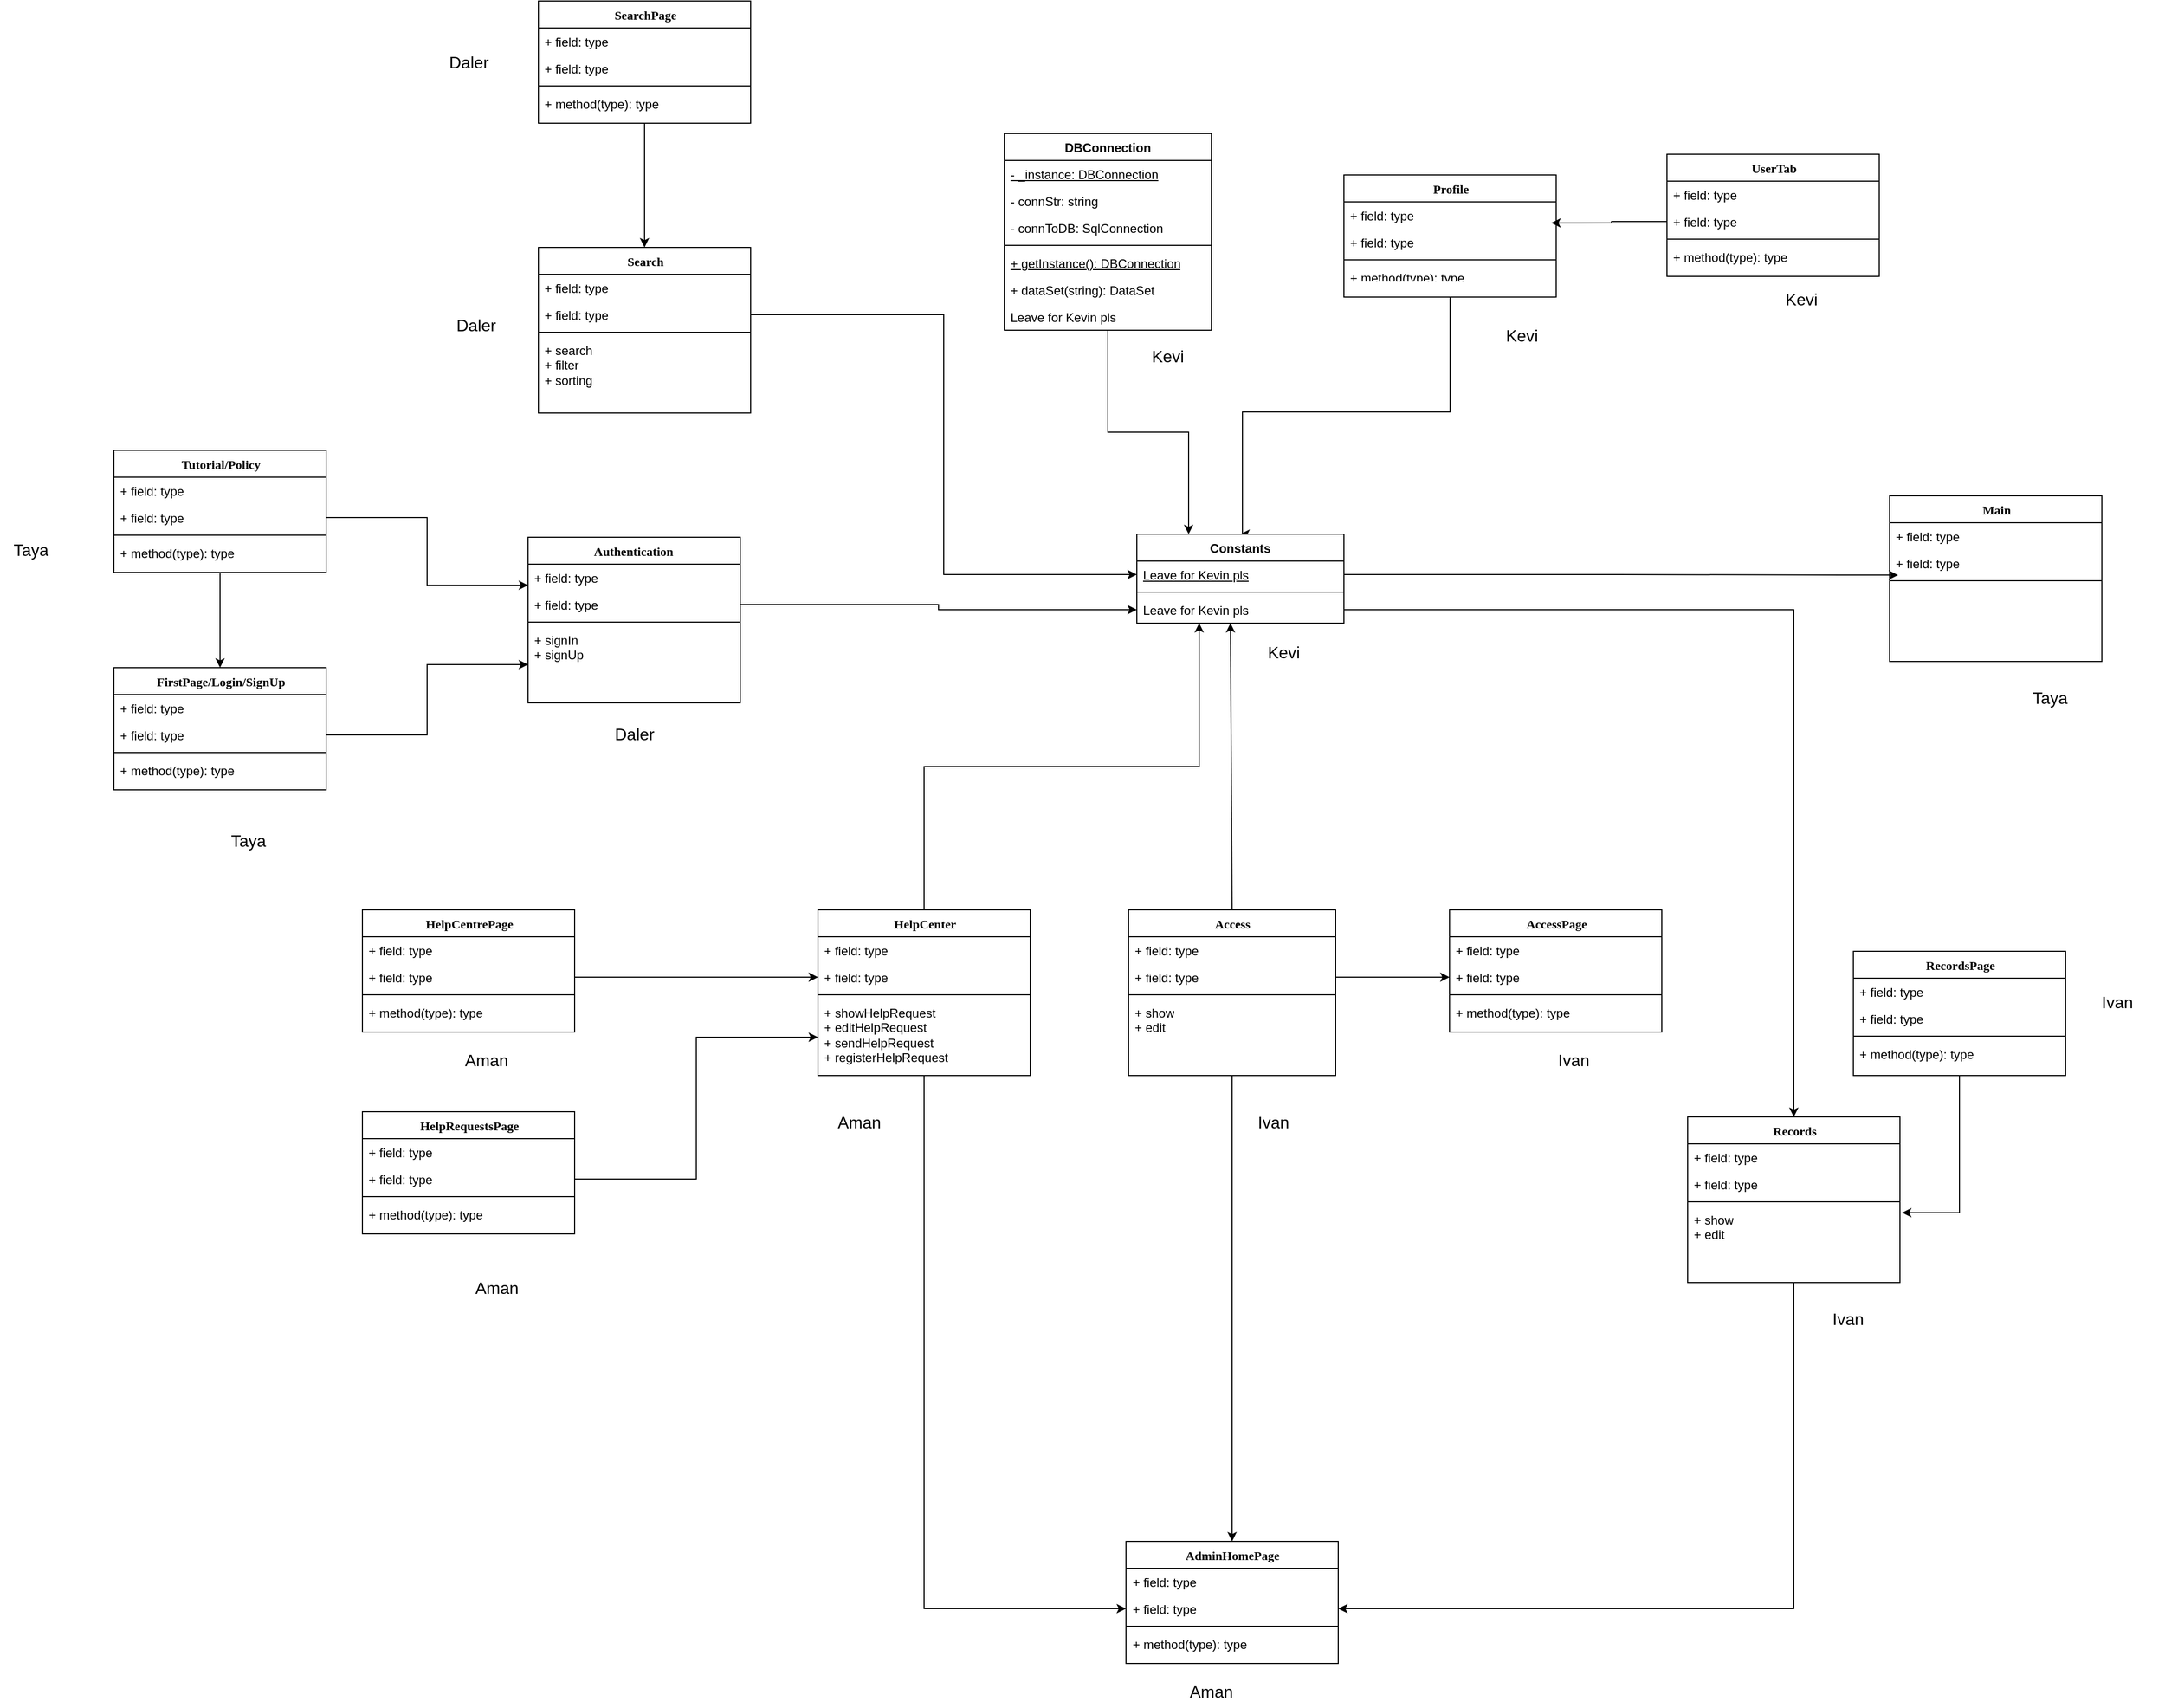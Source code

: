 <mxfile version="22.1.0" type="github">
  <diagram name="Page-1" id="6133507b-19e7-1e82-6fc7-422aa6c4b21f">
    <mxGraphModel dx="2514" dy="2269" grid="1" gridSize="10" guides="1" tooltips="1" connect="1" arrows="1" fold="1" page="1" pageScale="1" pageWidth="1100" pageHeight="850" background="none" math="0" shadow="0">
      <root>
        <mxCell id="0" />
        <mxCell id="1" parent="0" />
        <mxCell id="78961159f06e98e8-17" value="FirstPage/Login/SignUp" style="swimlane;html=1;fontStyle=1;align=center;verticalAlign=top;childLayout=stackLayout;horizontal=1;startSize=26;horizontalStack=0;resizeParent=1;resizeLast=0;collapsible=1;marginBottom=0;swimlaneFillColor=#ffffff;rounded=0;shadow=0;comic=0;labelBackgroundColor=none;strokeWidth=1;fillColor=none;fontFamily=Verdana;fontSize=12" parent="1" vertex="1">
          <mxGeometry x="360" y="806" width="205" height="118" as="geometry" />
        </mxCell>
        <mxCell id="78961159f06e98e8-24" value="+ field: type" style="text;html=1;strokeColor=none;fillColor=none;align=left;verticalAlign=top;spacingLeft=4;spacingRight=4;whiteSpace=wrap;overflow=hidden;rotatable=0;points=[[0,0.5],[1,0.5]];portConstraint=eastwest;" parent="78961159f06e98e8-17" vertex="1">
          <mxGeometry y="26" width="205" height="26" as="geometry" />
        </mxCell>
        <mxCell id="78961159f06e98e8-23" value="+ field: type" style="text;html=1;strokeColor=none;fillColor=none;align=left;verticalAlign=top;spacingLeft=4;spacingRight=4;whiteSpace=wrap;overflow=hidden;rotatable=0;points=[[0,0.5],[1,0.5]];portConstraint=eastwest;" parent="78961159f06e98e8-17" vertex="1">
          <mxGeometry y="52" width="205" height="26" as="geometry" />
        </mxCell>
        <mxCell id="78961159f06e98e8-19" value="" style="line;html=1;strokeWidth=1;fillColor=none;align=left;verticalAlign=middle;spacingTop=-1;spacingLeft=3;spacingRight=3;rotatable=0;labelPosition=right;points=[];portConstraint=eastwest;" parent="78961159f06e98e8-17" vertex="1">
          <mxGeometry y="78" width="205" height="8" as="geometry" />
        </mxCell>
        <mxCell id="78961159f06e98e8-27" value="+ method(type): type" style="text;html=1;strokeColor=none;fillColor=none;align=left;verticalAlign=top;spacingLeft=4;spacingRight=4;whiteSpace=wrap;overflow=hidden;rotatable=0;points=[[0,0.5],[1,0.5]];portConstraint=eastwest;" parent="78961159f06e98e8-17" vertex="1">
          <mxGeometry y="86" width="205" height="26" as="geometry" />
        </mxCell>
        <mxCell id="pnukLJk3OFX-RKmXMVqX-45" style="edgeStyle=orthogonalEdgeStyle;rounded=0;orthogonalLoop=1;jettySize=auto;html=1;entryX=0.5;entryY=0;entryDx=0;entryDy=0;" parent="1" source="DFob9TXeE5gzYABuTcAM-11" target="78961159f06e98e8-17" edge="1">
          <mxGeometry relative="1" as="geometry" />
        </mxCell>
        <mxCell id="DFob9TXeE5gzYABuTcAM-11" value="Tutorial/Policy" style="swimlane;html=1;fontStyle=1;align=center;verticalAlign=top;childLayout=stackLayout;horizontal=1;startSize=26;horizontalStack=0;resizeParent=1;resizeLast=0;collapsible=1;marginBottom=0;swimlaneFillColor=#ffffff;rounded=0;shadow=0;comic=0;labelBackgroundColor=none;strokeWidth=1;fillColor=none;fontFamily=Verdana;fontSize=12" parent="1" vertex="1">
          <mxGeometry x="360" y="596" width="205" height="118" as="geometry" />
        </mxCell>
        <mxCell id="DFob9TXeE5gzYABuTcAM-12" value="+ field: type" style="text;html=1;strokeColor=none;fillColor=none;align=left;verticalAlign=top;spacingLeft=4;spacingRight=4;whiteSpace=wrap;overflow=hidden;rotatable=0;points=[[0,0.5],[1,0.5]];portConstraint=eastwest;" parent="DFob9TXeE5gzYABuTcAM-11" vertex="1">
          <mxGeometry y="26" width="205" height="26" as="geometry" />
        </mxCell>
        <mxCell id="DFob9TXeE5gzYABuTcAM-13" value="+ field: type" style="text;html=1;strokeColor=none;fillColor=none;align=left;verticalAlign=top;spacingLeft=4;spacingRight=4;whiteSpace=wrap;overflow=hidden;rotatable=0;points=[[0,0.5],[1,0.5]];portConstraint=eastwest;" parent="DFob9TXeE5gzYABuTcAM-11" vertex="1">
          <mxGeometry y="52" width="205" height="26" as="geometry" />
        </mxCell>
        <mxCell id="DFob9TXeE5gzYABuTcAM-14" value="" style="line;html=1;strokeWidth=1;fillColor=none;align=left;verticalAlign=middle;spacingTop=-1;spacingLeft=3;spacingRight=3;rotatable=0;labelPosition=right;points=[];portConstraint=eastwest;" parent="DFob9TXeE5gzYABuTcAM-11" vertex="1">
          <mxGeometry y="78" width="205" height="8" as="geometry" />
        </mxCell>
        <mxCell id="DFob9TXeE5gzYABuTcAM-15" value="+ method(type): type" style="text;html=1;strokeColor=none;fillColor=none;align=left;verticalAlign=top;spacingLeft=4;spacingRight=4;whiteSpace=wrap;overflow=hidden;rotatable=0;points=[[0,0.5],[1,0.5]];portConstraint=eastwest;" parent="DFob9TXeE5gzYABuTcAM-11" vertex="1">
          <mxGeometry y="86" width="205" height="24" as="geometry" />
        </mxCell>
        <mxCell id="DFob9TXeE5gzYABuTcAM-16" value="HelpCentrePage" style="swimlane;html=1;fontStyle=1;align=center;verticalAlign=top;childLayout=stackLayout;horizontal=1;startSize=26;horizontalStack=0;resizeParent=1;resizeLast=0;collapsible=1;marginBottom=0;swimlaneFillColor=#ffffff;rounded=0;shadow=0;comic=0;labelBackgroundColor=none;strokeWidth=1;fillColor=none;fontFamily=Verdana;fontSize=12" parent="1" vertex="1">
          <mxGeometry x="600" y="1040" width="205" height="118" as="geometry" />
        </mxCell>
        <mxCell id="DFob9TXeE5gzYABuTcAM-17" value="+ field: type" style="text;html=1;strokeColor=none;fillColor=none;align=left;verticalAlign=top;spacingLeft=4;spacingRight=4;whiteSpace=wrap;overflow=hidden;rotatable=0;points=[[0,0.5],[1,0.5]];portConstraint=eastwest;" parent="DFob9TXeE5gzYABuTcAM-16" vertex="1">
          <mxGeometry y="26" width="205" height="26" as="geometry" />
        </mxCell>
        <mxCell id="DFob9TXeE5gzYABuTcAM-18" value="+ field: type" style="text;html=1;strokeColor=none;fillColor=none;align=left;verticalAlign=top;spacingLeft=4;spacingRight=4;whiteSpace=wrap;overflow=hidden;rotatable=0;points=[[0,0.5],[1,0.5]];portConstraint=eastwest;" parent="DFob9TXeE5gzYABuTcAM-16" vertex="1">
          <mxGeometry y="52" width="205" height="26" as="geometry" />
        </mxCell>
        <mxCell id="DFob9TXeE5gzYABuTcAM-19" value="" style="line;html=1;strokeWidth=1;fillColor=none;align=left;verticalAlign=middle;spacingTop=-1;spacingLeft=3;spacingRight=3;rotatable=0;labelPosition=right;points=[];portConstraint=eastwest;" parent="DFob9TXeE5gzYABuTcAM-16" vertex="1">
          <mxGeometry y="78" width="205" height="8" as="geometry" />
        </mxCell>
        <mxCell id="DFob9TXeE5gzYABuTcAM-20" value="+ method(type): type" style="text;html=1;strokeColor=none;fillColor=none;align=left;verticalAlign=top;spacingLeft=4;spacingRight=4;whiteSpace=wrap;overflow=hidden;rotatable=0;points=[[0,0.5],[1,0.5]];portConstraint=eastwest;" parent="DFob9TXeE5gzYABuTcAM-16" vertex="1">
          <mxGeometry y="86" width="205" height="26" as="geometry" />
        </mxCell>
        <mxCell id="DFob9TXeE5gzYABuTcAM-26" value="UserTab" style="swimlane;html=1;fontStyle=1;align=center;verticalAlign=top;childLayout=stackLayout;horizontal=1;startSize=26;horizontalStack=0;resizeParent=1;resizeLast=0;collapsible=1;marginBottom=0;swimlaneFillColor=#ffffff;rounded=0;shadow=0;comic=0;labelBackgroundColor=none;strokeWidth=1;fillColor=none;fontFamily=Verdana;fontSize=12" parent="1" vertex="1">
          <mxGeometry x="1860" y="310" width="205" height="118" as="geometry" />
        </mxCell>
        <mxCell id="DFob9TXeE5gzYABuTcAM-27" value="+ field: type" style="text;html=1;strokeColor=none;fillColor=none;align=left;verticalAlign=top;spacingLeft=4;spacingRight=4;whiteSpace=wrap;overflow=hidden;rotatable=0;points=[[0,0.5],[1,0.5]];portConstraint=eastwest;" parent="DFob9TXeE5gzYABuTcAM-26" vertex="1">
          <mxGeometry y="26" width="205" height="26" as="geometry" />
        </mxCell>
        <mxCell id="DFob9TXeE5gzYABuTcAM-28" value="+ field: type" style="text;html=1;strokeColor=none;fillColor=none;align=left;verticalAlign=top;spacingLeft=4;spacingRight=4;whiteSpace=wrap;overflow=hidden;rotatable=0;points=[[0,0.5],[1,0.5]];portConstraint=eastwest;" parent="DFob9TXeE5gzYABuTcAM-26" vertex="1">
          <mxGeometry y="52" width="205" height="26" as="geometry" />
        </mxCell>
        <mxCell id="DFob9TXeE5gzYABuTcAM-29" value="" style="line;html=1;strokeWidth=1;fillColor=none;align=left;verticalAlign=middle;spacingTop=-1;spacingLeft=3;spacingRight=3;rotatable=0;labelPosition=right;points=[];portConstraint=eastwest;" parent="DFob9TXeE5gzYABuTcAM-26" vertex="1">
          <mxGeometry y="78" width="205" height="8" as="geometry" />
        </mxCell>
        <mxCell id="DFob9TXeE5gzYABuTcAM-30" value="+ method(type): type" style="text;html=1;strokeColor=none;fillColor=none;align=left;verticalAlign=top;spacingLeft=4;spacingRight=4;whiteSpace=wrap;overflow=hidden;rotatable=0;points=[[0,0.5],[1,0.5]];portConstraint=eastwest;" parent="DFob9TXeE5gzYABuTcAM-26" vertex="1">
          <mxGeometry y="86" width="205" height="26" as="geometry" />
        </mxCell>
        <mxCell id="pnukLJk3OFX-RKmXMVqX-36" style="edgeStyle=orthogonalEdgeStyle;rounded=0;orthogonalLoop=1;jettySize=auto;html=1;entryX=0.5;entryY=0;entryDx=0;entryDy=0;" parent="1" source="DFob9TXeE5gzYABuTcAM-31" target="DFob9TXeE5gzYABuTcAM-98" edge="1">
          <mxGeometry relative="1" as="geometry" />
        </mxCell>
        <mxCell id="DFob9TXeE5gzYABuTcAM-31" value="SearchPage" style="swimlane;html=1;fontStyle=1;align=center;verticalAlign=top;childLayout=stackLayout;horizontal=1;startSize=26;horizontalStack=0;resizeParent=1;resizeLast=0;collapsible=1;marginBottom=0;swimlaneFillColor=#ffffff;rounded=0;shadow=0;comic=0;labelBackgroundColor=none;strokeWidth=1;fillColor=none;fontFamily=Verdana;fontSize=12" parent="1" vertex="1">
          <mxGeometry x="770" y="162" width="205" height="118" as="geometry" />
        </mxCell>
        <mxCell id="DFob9TXeE5gzYABuTcAM-32" value="+ field: type" style="text;html=1;strokeColor=none;fillColor=none;align=left;verticalAlign=top;spacingLeft=4;spacingRight=4;whiteSpace=wrap;overflow=hidden;rotatable=0;points=[[0,0.5],[1,0.5]];portConstraint=eastwest;" parent="DFob9TXeE5gzYABuTcAM-31" vertex="1">
          <mxGeometry y="26" width="205" height="26" as="geometry" />
        </mxCell>
        <mxCell id="DFob9TXeE5gzYABuTcAM-33" value="+ field: type" style="text;html=1;strokeColor=none;fillColor=none;align=left;verticalAlign=top;spacingLeft=4;spacingRight=4;whiteSpace=wrap;overflow=hidden;rotatable=0;points=[[0,0.5],[1,0.5]];portConstraint=eastwest;" parent="DFob9TXeE5gzYABuTcAM-31" vertex="1">
          <mxGeometry y="52" width="205" height="26" as="geometry" />
        </mxCell>
        <mxCell id="DFob9TXeE5gzYABuTcAM-34" value="" style="line;html=1;strokeWidth=1;fillColor=none;align=left;verticalAlign=middle;spacingTop=-1;spacingLeft=3;spacingRight=3;rotatable=0;labelPosition=right;points=[];portConstraint=eastwest;" parent="DFob9TXeE5gzYABuTcAM-31" vertex="1">
          <mxGeometry y="78" width="205" height="8" as="geometry" />
        </mxCell>
        <mxCell id="DFob9TXeE5gzYABuTcAM-35" value="+ method(type): type" style="text;html=1;strokeColor=none;fillColor=none;align=left;verticalAlign=top;spacingLeft=4;spacingRight=4;whiteSpace=wrap;overflow=hidden;rotatable=0;points=[[0,0.5],[1,0.5]];portConstraint=eastwest;" parent="DFob9TXeE5gzYABuTcAM-31" vertex="1">
          <mxGeometry y="86" width="205" height="26" as="geometry" />
        </mxCell>
        <mxCell id="DFob9TXeE5gzYABuTcAM-36" value="AdminHomePage" style="swimlane;html=1;fontStyle=1;align=center;verticalAlign=top;childLayout=stackLayout;horizontal=1;startSize=26;horizontalStack=0;resizeParent=1;resizeLast=0;collapsible=1;marginBottom=0;swimlaneFillColor=#ffffff;rounded=0;shadow=0;comic=0;labelBackgroundColor=none;strokeWidth=1;fillColor=none;fontFamily=Verdana;fontSize=12" parent="1" vertex="1">
          <mxGeometry x="1337.5" y="1650" width="205" height="118" as="geometry" />
        </mxCell>
        <mxCell id="DFob9TXeE5gzYABuTcAM-37" value="+ field: type" style="text;html=1;strokeColor=none;fillColor=none;align=left;verticalAlign=top;spacingLeft=4;spacingRight=4;whiteSpace=wrap;overflow=hidden;rotatable=0;points=[[0,0.5],[1,0.5]];portConstraint=eastwest;" parent="DFob9TXeE5gzYABuTcAM-36" vertex="1">
          <mxGeometry y="26" width="205" height="26" as="geometry" />
        </mxCell>
        <mxCell id="DFob9TXeE5gzYABuTcAM-38" value="+ field: type" style="text;html=1;strokeColor=none;fillColor=none;align=left;verticalAlign=top;spacingLeft=4;spacingRight=4;whiteSpace=wrap;overflow=hidden;rotatable=0;points=[[0,0.5],[1,0.5]];portConstraint=eastwest;" parent="DFob9TXeE5gzYABuTcAM-36" vertex="1">
          <mxGeometry y="52" width="205" height="26" as="geometry" />
        </mxCell>
        <mxCell id="DFob9TXeE5gzYABuTcAM-39" value="" style="line;html=1;strokeWidth=1;fillColor=none;align=left;verticalAlign=middle;spacingTop=-1;spacingLeft=3;spacingRight=3;rotatable=0;labelPosition=right;points=[];portConstraint=eastwest;" parent="DFob9TXeE5gzYABuTcAM-36" vertex="1">
          <mxGeometry y="78" width="205" height="8" as="geometry" />
        </mxCell>
        <mxCell id="DFob9TXeE5gzYABuTcAM-40" value="+ method(type): type" style="text;html=1;strokeColor=none;fillColor=none;align=left;verticalAlign=top;spacingLeft=4;spacingRight=4;whiteSpace=wrap;overflow=hidden;rotatable=0;points=[[0,0.5],[1,0.5]];portConstraint=eastwest;" parent="DFob9TXeE5gzYABuTcAM-36" vertex="1">
          <mxGeometry y="86" width="205" height="26" as="geometry" />
        </mxCell>
        <mxCell id="DFob9TXeE5gzYABuTcAM-41" value="AccessPage" style="swimlane;html=1;fontStyle=1;align=center;verticalAlign=top;childLayout=stackLayout;horizontal=1;startSize=26;horizontalStack=0;resizeParent=1;resizeLast=0;collapsible=1;marginBottom=0;swimlaneFillColor=#ffffff;rounded=0;shadow=0;comic=0;labelBackgroundColor=none;strokeWidth=1;fillColor=none;fontFamily=Verdana;fontSize=12" parent="1" vertex="1">
          <mxGeometry x="1650" y="1040" width="205" height="118" as="geometry" />
        </mxCell>
        <mxCell id="DFob9TXeE5gzYABuTcAM-42" value="+ field: type" style="text;html=1;strokeColor=none;fillColor=none;align=left;verticalAlign=top;spacingLeft=4;spacingRight=4;whiteSpace=wrap;overflow=hidden;rotatable=0;points=[[0,0.5],[1,0.5]];portConstraint=eastwest;" parent="DFob9TXeE5gzYABuTcAM-41" vertex="1">
          <mxGeometry y="26" width="205" height="26" as="geometry" />
        </mxCell>
        <mxCell id="DFob9TXeE5gzYABuTcAM-43" value="+ field: type" style="text;html=1;strokeColor=none;fillColor=none;align=left;verticalAlign=top;spacingLeft=4;spacingRight=4;whiteSpace=wrap;overflow=hidden;rotatable=0;points=[[0,0.5],[1,0.5]];portConstraint=eastwest;" parent="DFob9TXeE5gzYABuTcAM-41" vertex="1">
          <mxGeometry y="52" width="205" height="26" as="geometry" />
        </mxCell>
        <mxCell id="DFob9TXeE5gzYABuTcAM-44" value="" style="line;html=1;strokeWidth=1;fillColor=none;align=left;verticalAlign=middle;spacingTop=-1;spacingLeft=3;spacingRight=3;rotatable=0;labelPosition=right;points=[];portConstraint=eastwest;" parent="DFob9TXeE5gzYABuTcAM-41" vertex="1">
          <mxGeometry y="78" width="205" height="8" as="geometry" />
        </mxCell>
        <mxCell id="DFob9TXeE5gzYABuTcAM-45" value="+ method(type): type" style="text;html=1;strokeColor=none;fillColor=none;align=left;verticalAlign=top;spacingLeft=4;spacingRight=4;whiteSpace=wrap;overflow=hidden;rotatable=0;points=[[0,0.5],[1,0.5]];portConstraint=eastwest;" parent="DFob9TXeE5gzYABuTcAM-41" vertex="1">
          <mxGeometry y="86" width="205" height="26" as="geometry" />
        </mxCell>
        <mxCell id="DFob9TXeE5gzYABuTcAM-46" value="HelpRequestsPage" style="swimlane;html=1;fontStyle=1;align=center;verticalAlign=top;childLayout=stackLayout;horizontal=1;startSize=26;horizontalStack=0;resizeParent=1;resizeLast=0;collapsible=1;marginBottom=0;swimlaneFillColor=#ffffff;rounded=0;shadow=0;comic=0;labelBackgroundColor=none;strokeWidth=1;fillColor=none;fontFamily=Verdana;fontSize=12" parent="1" vertex="1">
          <mxGeometry x="600" y="1235" width="205" height="118" as="geometry" />
        </mxCell>
        <mxCell id="DFob9TXeE5gzYABuTcAM-47" value="+ field: type" style="text;html=1;strokeColor=none;fillColor=none;align=left;verticalAlign=top;spacingLeft=4;spacingRight=4;whiteSpace=wrap;overflow=hidden;rotatable=0;points=[[0,0.5],[1,0.5]];portConstraint=eastwest;" parent="DFob9TXeE5gzYABuTcAM-46" vertex="1">
          <mxGeometry y="26" width="205" height="26" as="geometry" />
        </mxCell>
        <mxCell id="DFob9TXeE5gzYABuTcAM-48" value="+ field: type" style="text;html=1;strokeColor=none;fillColor=none;align=left;verticalAlign=top;spacingLeft=4;spacingRight=4;whiteSpace=wrap;overflow=hidden;rotatable=0;points=[[0,0.5],[1,0.5]];portConstraint=eastwest;" parent="DFob9TXeE5gzYABuTcAM-46" vertex="1">
          <mxGeometry y="52" width="205" height="26" as="geometry" />
        </mxCell>
        <mxCell id="DFob9TXeE5gzYABuTcAM-49" value="" style="line;html=1;strokeWidth=1;fillColor=none;align=left;verticalAlign=middle;spacingTop=-1;spacingLeft=3;spacingRight=3;rotatable=0;labelPosition=right;points=[];portConstraint=eastwest;" parent="DFob9TXeE5gzYABuTcAM-46" vertex="1">
          <mxGeometry y="78" width="205" height="8" as="geometry" />
        </mxCell>
        <mxCell id="DFob9TXeE5gzYABuTcAM-50" value="+ method(type): type" style="text;html=1;strokeColor=none;fillColor=none;align=left;verticalAlign=top;spacingLeft=4;spacingRight=4;whiteSpace=wrap;overflow=hidden;rotatable=0;points=[[0,0.5],[1,0.5]];portConstraint=eastwest;" parent="DFob9TXeE5gzYABuTcAM-46" vertex="1">
          <mxGeometry y="86" width="205" height="26" as="geometry" />
        </mxCell>
        <mxCell id="DFob9TXeE5gzYABuTcAM-51" value="RecordsPage" style="swimlane;html=1;fontStyle=1;align=center;verticalAlign=top;childLayout=stackLayout;horizontal=1;startSize=26;horizontalStack=0;resizeParent=1;resizeLast=0;collapsible=1;marginBottom=0;swimlaneFillColor=#ffffff;rounded=0;shadow=0;comic=0;labelBackgroundColor=none;strokeWidth=1;fillColor=none;fontFamily=Verdana;fontSize=12" parent="1" vertex="1">
          <mxGeometry x="2040" y="1080" width="205" height="120" as="geometry" />
        </mxCell>
        <mxCell id="DFob9TXeE5gzYABuTcAM-52" value="+ field: type" style="text;html=1;strokeColor=none;fillColor=none;align=left;verticalAlign=top;spacingLeft=4;spacingRight=4;whiteSpace=wrap;overflow=hidden;rotatable=0;points=[[0,0.5],[1,0.5]];portConstraint=eastwest;" parent="DFob9TXeE5gzYABuTcAM-51" vertex="1">
          <mxGeometry y="26" width="205" height="26" as="geometry" />
        </mxCell>
        <mxCell id="DFob9TXeE5gzYABuTcAM-53" value="+ field: type" style="text;html=1;strokeColor=none;fillColor=none;align=left;verticalAlign=top;spacingLeft=4;spacingRight=4;whiteSpace=wrap;overflow=hidden;rotatable=0;points=[[0,0.5],[1,0.5]];portConstraint=eastwest;" parent="DFob9TXeE5gzYABuTcAM-51" vertex="1">
          <mxGeometry y="52" width="205" height="26" as="geometry" />
        </mxCell>
        <mxCell id="DFob9TXeE5gzYABuTcAM-54" value="" style="line;html=1;strokeWidth=1;fillColor=none;align=left;verticalAlign=middle;spacingTop=-1;spacingLeft=3;spacingRight=3;rotatable=0;labelPosition=right;points=[];portConstraint=eastwest;" parent="DFob9TXeE5gzYABuTcAM-51" vertex="1">
          <mxGeometry y="78" width="205" height="8" as="geometry" />
        </mxCell>
        <mxCell id="DFob9TXeE5gzYABuTcAM-55" value="+ method(type): type" style="text;html=1;strokeColor=none;fillColor=none;align=left;verticalAlign=top;spacingLeft=4;spacingRight=4;whiteSpace=wrap;overflow=hidden;rotatable=0;points=[[0,0.5],[1,0.5]];portConstraint=eastwest;" parent="DFob9TXeE5gzYABuTcAM-51" vertex="1">
          <mxGeometry y="86" width="205" height="34" as="geometry" />
        </mxCell>
        <mxCell id="DFob9TXeE5gzYABuTcAM-67" value="Authentication&amp;nbsp;" style="swimlane;html=1;fontStyle=1;align=center;verticalAlign=top;childLayout=stackLayout;horizontal=1;startSize=26;horizontalStack=0;resizeParent=1;resizeLast=0;collapsible=1;marginBottom=0;swimlaneFillColor=#ffffff;rounded=0;shadow=0;comic=0;labelBackgroundColor=none;strokeWidth=1;fillColor=none;fontFamily=Verdana;fontSize=12" parent="1" vertex="1">
          <mxGeometry x="760" y="680" width="205" height="160" as="geometry" />
        </mxCell>
        <mxCell id="DFob9TXeE5gzYABuTcAM-68" value="+ field: type" style="text;html=1;strokeColor=none;fillColor=none;align=left;verticalAlign=top;spacingLeft=4;spacingRight=4;whiteSpace=wrap;overflow=hidden;rotatable=0;points=[[0,0.5],[1,0.5]];portConstraint=eastwest;" parent="DFob9TXeE5gzYABuTcAM-67" vertex="1">
          <mxGeometry y="26" width="205" height="26" as="geometry" />
        </mxCell>
        <mxCell id="DFob9TXeE5gzYABuTcAM-69" value="+ field: type" style="text;html=1;strokeColor=none;fillColor=none;align=left;verticalAlign=top;spacingLeft=4;spacingRight=4;whiteSpace=wrap;overflow=hidden;rotatable=0;points=[[0,0.5],[1,0.5]];portConstraint=eastwest;" parent="DFob9TXeE5gzYABuTcAM-67" vertex="1">
          <mxGeometry y="52" width="205" height="26" as="geometry" />
        </mxCell>
        <mxCell id="DFob9TXeE5gzYABuTcAM-70" value="" style="line;html=1;strokeWidth=1;fillColor=none;align=left;verticalAlign=middle;spacingTop=-1;spacingLeft=3;spacingRight=3;rotatable=0;labelPosition=right;points=[];portConstraint=eastwest;" parent="DFob9TXeE5gzYABuTcAM-67" vertex="1">
          <mxGeometry y="78" width="205" height="8" as="geometry" />
        </mxCell>
        <mxCell id="DFob9TXeE5gzYABuTcAM-71" value="+ signIn&lt;br&gt;+ signUp" style="text;html=1;strokeColor=none;fillColor=none;align=left;verticalAlign=top;spacingLeft=4;spacingRight=4;whiteSpace=wrap;overflow=hidden;rotatable=0;points=[[0,0.5],[1,0.5]];portConstraint=eastwest;" parent="DFob9TXeE5gzYABuTcAM-67" vertex="1">
          <mxGeometry y="86" width="205" height="74" as="geometry" />
        </mxCell>
        <mxCell id="pnukLJk3OFX-RKmXMVqX-38" style="edgeStyle=orthogonalEdgeStyle;rounded=0;orthogonalLoop=1;jettySize=auto;html=1;entryX=0;entryY=0.5;entryDx=0;entryDy=0;" parent="1" source="DFob9TXeE5gzYABuTcAM-72" target="DFob9TXeE5gzYABuTcAM-38" edge="1">
          <mxGeometry relative="1" as="geometry" />
        </mxCell>
        <mxCell id="DFob9TXeE5gzYABuTcAM-72" value="HelpCenter" style="swimlane;html=1;fontStyle=1;align=center;verticalAlign=top;childLayout=stackLayout;horizontal=1;startSize=26;horizontalStack=0;resizeParent=1;resizeLast=0;collapsible=1;marginBottom=0;swimlaneFillColor=#ffffff;rounded=0;shadow=0;comic=0;labelBackgroundColor=none;strokeWidth=1;fillColor=none;fontFamily=Verdana;fontSize=12" parent="1" vertex="1">
          <mxGeometry x="1040" y="1040" width="205" height="160" as="geometry" />
        </mxCell>
        <mxCell id="DFob9TXeE5gzYABuTcAM-73" value="+ field: type" style="text;html=1;strokeColor=none;fillColor=none;align=left;verticalAlign=top;spacingLeft=4;spacingRight=4;whiteSpace=wrap;overflow=hidden;rotatable=0;points=[[0,0.5],[1,0.5]];portConstraint=eastwest;" parent="DFob9TXeE5gzYABuTcAM-72" vertex="1">
          <mxGeometry y="26" width="205" height="26" as="geometry" />
        </mxCell>
        <mxCell id="DFob9TXeE5gzYABuTcAM-74" value="+ field: type" style="text;html=1;strokeColor=none;fillColor=none;align=left;verticalAlign=top;spacingLeft=4;spacingRight=4;whiteSpace=wrap;overflow=hidden;rotatable=0;points=[[0,0.5],[1,0.5]];portConstraint=eastwest;" parent="DFob9TXeE5gzYABuTcAM-72" vertex="1">
          <mxGeometry y="52" width="205" height="26" as="geometry" />
        </mxCell>
        <mxCell id="DFob9TXeE5gzYABuTcAM-75" value="" style="line;html=1;strokeWidth=1;fillColor=none;align=left;verticalAlign=middle;spacingTop=-1;spacingLeft=3;spacingRight=3;rotatable=0;labelPosition=right;points=[];portConstraint=eastwest;" parent="DFob9TXeE5gzYABuTcAM-72" vertex="1">
          <mxGeometry y="78" width="205" height="8" as="geometry" />
        </mxCell>
        <mxCell id="DFob9TXeE5gzYABuTcAM-76" value="+ showHelpRequest&lt;br&gt;+ editHelpRequest&lt;br&gt;+ sendHelpRequest&lt;br&gt;+ registerHelpRequest" style="text;html=1;strokeColor=none;fillColor=none;align=left;verticalAlign=top;spacingLeft=4;spacingRight=4;whiteSpace=wrap;overflow=hidden;rotatable=0;points=[[0,0.5],[1,0.5]];portConstraint=eastwest;" parent="DFob9TXeE5gzYABuTcAM-72" vertex="1">
          <mxGeometry y="86" width="205" height="74" as="geometry" />
        </mxCell>
        <mxCell id="pnukLJk3OFX-RKmXMVqX-29" style="edgeStyle=orthogonalEdgeStyle;rounded=0;orthogonalLoop=1;jettySize=auto;html=1;exitX=0.5;exitY=1;exitDx=0;exitDy=0;entryX=0.5;entryY=0;entryDx=0;entryDy=0;" parent="1" source="DFob9TXeE5gzYABuTcAM-77" target="pnukLJk3OFX-RKmXMVqX-11" edge="1">
          <mxGeometry relative="1" as="geometry">
            <Array as="points">
              <mxPoint x="1651" y="559" />
              <mxPoint x="1450" y="559" />
            </Array>
          </mxGeometry>
        </mxCell>
        <mxCell id="DFob9TXeE5gzYABuTcAM-77" value="Profile" style="swimlane;html=1;fontStyle=1;align=center;verticalAlign=top;childLayout=stackLayout;horizontal=1;startSize=26;horizontalStack=0;resizeParent=1;resizeLast=0;collapsible=1;marginBottom=0;swimlaneFillColor=#ffffff;rounded=0;shadow=0;comic=0;labelBackgroundColor=none;strokeWidth=1;fillColor=none;fontFamily=Verdana;fontSize=12" parent="1" vertex="1">
          <mxGeometry x="1548" y="330" width="205" height="118" as="geometry" />
        </mxCell>
        <mxCell id="DFob9TXeE5gzYABuTcAM-78" value="+ field: type" style="text;html=1;strokeColor=none;fillColor=none;align=left;verticalAlign=top;spacingLeft=4;spacingRight=4;whiteSpace=wrap;overflow=hidden;rotatable=0;points=[[0,0.5],[1,0.5]];portConstraint=eastwest;" parent="DFob9TXeE5gzYABuTcAM-77" vertex="1">
          <mxGeometry y="26" width="205" height="26" as="geometry" />
        </mxCell>
        <mxCell id="DFob9TXeE5gzYABuTcAM-79" value="+ field: type" style="text;html=1;strokeColor=none;fillColor=none;align=left;verticalAlign=top;spacingLeft=4;spacingRight=4;whiteSpace=wrap;overflow=hidden;rotatable=0;points=[[0,0.5],[1,0.5]];portConstraint=eastwest;" parent="DFob9TXeE5gzYABuTcAM-77" vertex="1">
          <mxGeometry y="52" width="205" height="26" as="geometry" />
        </mxCell>
        <mxCell id="DFob9TXeE5gzYABuTcAM-80" value="" style="line;html=1;strokeWidth=1;fillColor=none;align=left;verticalAlign=middle;spacingTop=-1;spacingLeft=3;spacingRight=3;rotatable=0;labelPosition=right;points=[];portConstraint=eastwest;" parent="DFob9TXeE5gzYABuTcAM-77" vertex="1">
          <mxGeometry y="78" width="205" height="8" as="geometry" />
        </mxCell>
        <mxCell id="DFob9TXeE5gzYABuTcAM-81" value="+ method(type): type" style="text;html=1;strokeColor=none;fillColor=none;align=left;verticalAlign=top;spacingLeft=4;spacingRight=4;whiteSpace=wrap;overflow=hidden;rotatable=0;points=[[0,0.5],[1,0.5]];portConstraint=eastwest;" parent="DFob9TXeE5gzYABuTcAM-77" vertex="1">
          <mxGeometry y="86" width="205" height="14" as="geometry" />
        </mxCell>
        <mxCell id="pnukLJk3OFX-RKmXMVqX-40" style="edgeStyle=orthogonalEdgeStyle;rounded=0;orthogonalLoop=1;jettySize=auto;html=1;entryX=1;entryY=0.5;entryDx=0;entryDy=0;" parent="1" source="DFob9TXeE5gzYABuTcAM-82" target="DFob9TXeE5gzYABuTcAM-38" edge="1">
          <mxGeometry relative="1" as="geometry" />
        </mxCell>
        <mxCell id="DFob9TXeE5gzYABuTcAM-82" value="Records" style="swimlane;html=1;fontStyle=1;align=center;verticalAlign=top;childLayout=stackLayout;horizontal=1;startSize=26;horizontalStack=0;resizeParent=1;resizeLast=0;collapsible=1;marginBottom=0;swimlaneFillColor=#ffffff;rounded=0;shadow=0;comic=0;labelBackgroundColor=none;strokeWidth=1;fillColor=none;fontFamily=Verdana;fontSize=12" parent="1" vertex="1">
          <mxGeometry x="1880" y="1240" width="205" height="160" as="geometry" />
        </mxCell>
        <mxCell id="DFob9TXeE5gzYABuTcAM-83" value="+ field: type" style="text;html=1;strokeColor=none;fillColor=none;align=left;verticalAlign=top;spacingLeft=4;spacingRight=4;whiteSpace=wrap;overflow=hidden;rotatable=0;points=[[0,0.5],[1,0.5]];portConstraint=eastwest;" parent="DFob9TXeE5gzYABuTcAM-82" vertex="1">
          <mxGeometry y="26" width="205" height="26" as="geometry" />
        </mxCell>
        <mxCell id="DFob9TXeE5gzYABuTcAM-84" value="+ field: type" style="text;html=1;strokeColor=none;fillColor=none;align=left;verticalAlign=top;spacingLeft=4;spacingRight=4;whiteSpace=wrap;overflow=hidden;rotatable=0;points=[[0,0.5],[1,0.5]];portConstraint=eastwest;" parent="DFob9TXeE5gzYABuTcAM-82" vertex="1">
          <mxGeometry y="52" width="205" height="26" as="geometry" />
        </mxCell>
        <mxCell id="DFob9TXeE5gzYABuTcAM-85" value="" style="line;html=1;strokeWidth=1;fillColor=none;align=left;verticalAlign=middle;spacingTop=-1;spacingLeft=3;spacingRight=3;rotatable=0;labelPosition=right;points=[];portConstraint=eastwest;" parent="DFob9TXeE5gzYABuTcAM-82" vertex="1">
          <mxGeometry y="78" width="205" height="8" as="geometry" />
        </mxCell>
        <mxCell id="DFob9TXeE5gzYABuTcAM-86" value="+ show&lt;br style=&quot;border-color: var(--border-color);&quot;&gt;+ edit" style="text;html=1;strokeColor=none;fillColor=none;align=left;verticalAlign=top;spacingLeft=4;spacingRight=4;whiteSpace=wrap;overflow=hidden;rotatable=0;points=[[0,0.5],[1,0.5]];portConstraint=eastwest;" parent="DFob9TXeE5gzYABuTcAM-82" vertex="1">
          <mxGeometry y="86" width="205" height="74" as="geometry" />
        </mxCell>
        <mxCell id="pnukLJk3OFX-RKmXMVqX-39" style="edgeStyle=orthogonalEdgeStyle;rounded=0;orthogonalLoop=1;jettySize=auto;html=1;entryX=0.5;entryY=0;entryDx=0;entryDy=0;" parent="1" source="DFob9TXeE5gzYABuTcAM-92" target="DFob9TXeE5gzYABuTcAM-36" edge="1">
          <mxGeometry relative="1" as="geometry" />
        </mxCell>
        <mxCell id="DFob9TXeE5gzYABuTcAM-92" value="Access" style="swimlane;html=1;fontStyle=1;align=center;verticalAlign=top;childLayout=stackLayout;horizontal=1;startSize=26;horizontalStack=0;resizeParent=1;resizeLast=0;collapsible=1;marginBottom=0;swimlaneFillColor=#ffffff;rounded=0;shadow=0;comic=0;labelBackgroundColor=none;strokeWidth=1;fillColor=none;fontFamily=Verdana;fontSize=12" parent="1" vertex="1">
          <mxGeometry x="1340" y="1040" width="200" height="160" as="geometry" />
        </mxCell>
        <mxCell id="DFob9TXeE5gzYABuTcAM-93" value="+ field: type" style="text;html=1;strokeColor=none;fillColor=none;align=left;verticalAlign=top;spacingLeft=4;spacingRight=4;whiteSpace=wrap;overflow=hidden;rotatable=0;points=[[0,0.5],[1,0.5]];portConstraint=eastwest;" parent="DFob9TXeE5gzYABuTcAM-92" vertex="1">
          <mxGeometry y="26" width="200" height="26" as="geometry" />
        </mxCell>
        <mxCell id="DFob9TXeE5gzYABuTcAM-94" value="+ field: type" style="text;html=1;strokeColor=none;fillColor=none;align=left;verticalAlign=top;spacingLeft=4;spacingRight=4;whiteSpace=wrap;overflow=hidden;rotatable=0;points=[[0,0.5],[1,0.5]];portConstraint=eastwest;" parent="DFob9TXeE5gzYABuTcAM-92" vertex="1">
          <mxGeometry y="52" width="200" height="26" as="geometry" />
        </mxCell>
        <mxCell id="DFob9TXeE5gzYABuTcAM-95" value="" style="line;html=1;strokeWidth=1;fillColor=none;align=left;verticalAlign=middle;spacingTop=-1;spacingLeft=3;spacingRight=3;rotatable=0;labelPosition=right;points=[];portConstraint=eastwest;" parent="DFob9TXeE5gzYABuTcAM-92" vertex="1">
          <mxGeometry y="78" width="200" height="8" as="geometry" />
        </mxCell>
        <mxCell id="DFob9TXeE5gzYABuTcAM-96" value="+ show&lt;br&gt;+ edit" style="text;html=1;strokeColor=none;fillColor=none;align=left;verticalAlign=top;spacingLeft=4;spacingRight=4;whiteSpace=wrap;overflow=hidden;rotatable=0;points=[[0,0.5],[1,0.5]];portConstraint=eastwest;" parent="DFob9TXeE5gzYABuTcAM-92" vertex="1">
          <mxGeometry y="86" width="200" height="74" as="geometry" />
        </mxCell>
        <mxCell id="DFob9TXeE5gzYABuTcAM-98" value="Search" style="swimlane;html=1;fontStyle=1;align=center;verticalAlign=top;childLayout=stackLayout;horizontal=1;startSize=26;horizontalStack=0;resizeParent=1;resizeLast=0;collapsible=1;marginBottom=0;swimlaneFillColor=#ffffff;rounded=0;shadow=0;comic=0;labelBackgroundColor=none;strokeWidth=1;fillColor=none;fontFamily=Verdana;fontSize=12" parent="1" vertex="1">
          <mxGeometry x="770" y="400" width="205" height="160" as="geometry" />
        </mxCell>
        <mxCell id="DFob9TXeE5gzYABuTcAM-99" value="+ field: type" style="text;html=1;strokeColor=none;fillColor=none;align=left;verticalAlign=top;spacingLeft=4;spacingRight=4;whiteSpace=wrap;overflow=hidden;rotatable=0;points=[[0,0.5],[1,0.5]];portConstraint=eastwest;" parent="DFob9TXeE5gzYABuTcAM-98" vertex="1">
          <mxGeometry y="26" width="205" height="26" as="geometry" />
        </mxCell>
        <mxCell id="DFob9TXeE5gzYABuTcAM-100" value="+ field: type" style="text;html=1;strokeColor=none;fillColor=none;align=left;verticalAlign=top;spacingLeft=4;spacingRight=4;whiteSpace=wrap;overflow=hidden;rotatable=0;points=[[0,0.5],[1,0.5]];portConstraint=eastwest;" parent="DFob9TXeE5gzYABuTcAM-98" vertex="1">
          <mxGeometry y="52" width="205" height="26" as="geometry" />
        </mxCell>
        <mxCell id="DFob9TXeE5gzYABuTcAM-101" value="" style="line;html=1;strokeWidth=1;fillColor=none;align=left;verticalAlign=middle;spacingTop=-1;spacingLeft=3;spacingRight=3;rotatable=0;labelPosition=right;points=[];portConstraint=eastwest;" parent="DFob9TXeE5gzYABuTcAM-98" vertex="1">
          <mxGeometry y="78" width="205" height="8" as="geometry" />
        </mxCell>
        <mxCell id="DFob9TXeE5gzYABuTcAM-102" value="+ search&lt;br&gt;+ filter&lt;br&gt;+ sorting" style="text;html=1;strokeColor=none;fillColor=none;align=left;verticalAlign=top;spacingLeft=4;spacingRight=4;whiteSpace=wrap;overflow=hidden;rotatable=0;points=[[0,0.5],[1,0.5]];portConstraint=eastwest;" parent="DFob9TXeE5gzYABuTcAM-98" vertex="1">
          <mxGeometry y="86" width="205" height="74" as="geometry" />
        </mxCell>
        <mxCell id="pnukLJk3OFX-RKmXMVqX-57" style="edgeStyle=orthogonalEdgeStyle;rounded=0;orthogonalLoop=1;jettySize=auto;html=1;entryX=0.25;entryY=0;entryDx=0;entryDy=0;" parent="1" source="pnukLJk3OFX-RKmXMVqX-3" target="pnukLJk3OFX-RKmXMVqX-11" edge="1">
          <mxGeometry relative="1" as="geometry" />
        </mxCell>
        <mxCell id="pnukLJk3OFX-RKmXMVqX-3" value="DBConnection" style="swimlane;fontStyle=1;align=center;verticalAlign=top;childLayout=stackLayout;horizontal=1;startSize=26;horizontalStack=0;resizeParent=1;resizeParentMax=0;resizeLast=0;collapsible=1;marginBottom=0;whiteSpace=wrap;html=1;" parent="1" vertex="1">
          <mxGeometry x="1220" y="290" width="200" height="190" as="geometry" />
        </mxCell>
        <mxCell id="pnukLJk3OFX-RKmXMVqX-4" value="&lt;u&gt;- _instance: DBConnection&lt;br&gt;&lt;/u&gt;" style="text;strokeColor=none;fillColor=none;align=left;verticalAlign=top;spacingLeft=4;spacingRight=4;overflow=hidden;rotatable=0;points=[[0,0.5],[1,0.5]];portConstraint=eastwest;whiteSpace=wrap;html=1;" parent="pnukLJk3OFX-RKmXMVqX-3" vertex="1">
          <mxGeometry y="26" width="200" height="26" as="geometry" />
        </mxCell>
        <mxCell id="pnukLJk3OFX-RKmXMVqX-5" value="- connStr: string" style="text;strokeColor=none;fillColor=none;align=left;verticalAlign=top;spacingLeft=4;spacingRight=4;overflow=hidden;rotatable=0;points=[[0,0.5],[1,0.5]];portConstraint=eastwest;whiteSpace=wrap;html=1;" parent="pnukLJk3OFX-RKmXMVqX-3" vertex="1">
          <mxGeometry y="52" width="200" height="26" as="geometry" />
        </mxCell>
        <mxCell id="pnukLJk3OFX-RKmXMVqX-6" value="- connToDB: SqlConnection" style="text;strokeColor=none;fillColor=none;align=left;verticalAlign=top;spacingLeft=4;spacingRight=4;overflow=hidden;rotatable=0;points=[[0,0.5],[1,0.5]];portConstraint=eastwest;whiteSpace=wrap;html=1;" parent="pnukLJk3OFX-RKmXMVqX-3" vertex="1">
          <mxGeometry y="78" width="200" height="26" as="geometry" />
        </mxCell>
        <mxCell id="pnukLJk3OFX-RKmXMVqX-7" value="" style="line;strokeWidth=1;fillColor=none;align=left;verticalAlign=middle;spacingTop=-1;spacingLeft=3;spacingRight=3;rotatable=0;labelPosition=right;points=[];portConstraint=eastwest;strokeColor=inherit;" parent="pnukLJk3OFX-RKmXMVqX-3" vertex="1">
          <mxGeometry y="104" width="200" height="8" as="geometry" />
        </mxCell>
        <mxCell id="pnukLJk3OFX-RKmXMVqX-8" value="&lt;u&gt;+ getInstance(): DBConnection&lt;/u&gt;" style="text;strokeColor=none;fillColor=none;align=left;verticalAlign=top;spacingLeft=4;spacingRight=4;overflow=hidden;rotatable=0;points=[[0,0.5],[1,0.5]];portConstraint=eastwest;whiteSpace=wrap;html=1;" parent="pnukLJk3OFX-RKmXMVqX-3" vertex="1">
          <mxGeometry y="112" width="200" height="26" as="geometry" />
        </mxCell>
        <mxCell id="pnukLJk3OFX-RKmXMVqX-9" value="+ dataSet(string): DataSet" style="text;strokeColor=none;fillColor=none;align=left;verticalAlign=top;spacingLeft=4;spacingRight=4;overflow=hidden;rotatable=0;points=[[0,0.5],[1,0.5]];portConstraint=eastwest;whiteSpace=wrap;html=1;" parent="pnukLJk3OFX-RKmXMVqX-3" vertex="1">
          <mxGeometry y="138" width="200" height="26" as="geometry" />
        </mxCell>
        <mxCell id="pnukLJk3OFX-RKmXMVqX-10" value="Leave for Kevin pls" style="text;strokeColor=none;fillColor=none;align=left;verticalAlign=top;spacingLeft=4;spacingRight=4;overflow=hidden;rotatable=0;points=[[0,0.5],[1,0.5]];portConstraint=eastwest;whiteSpace=wrap;html=1;" parent="pnukLJk3OFX-RKmXMVqX-3" vertex="1">
          <mxGeometry y="164" width="200" height="26" as="geometry" />
        </mxCell>
        <mxCell id="pnukLJk3OFX-RKmXMVqX-11" value="Constants" style="swimlane;fontStyle=1;align=center;verticalAlign=top;childLayout=stackLayout;horizontal=1;startSize=26;horizontalStack=0;resizeParent=1;resizeParentMax=0;resizeLast=0;collapsible=1;marginBottom=0;whiteSpace=wrap;html=1;" parent="1" vertex="1">
          <mxGeometry x="1348" y="677" width="200" height="86" as="geometry" />
        </mxCell>
        <mxCell id="pnukLJk3OFX-RKmXMVqX-12" value="&lt;u&gt;Leave for Kevin pls&lt;br&gt;&lt;/u&gt;" style="text;strokeColor=none;fillColor=none;align=left;verticalAlign=top;spacingLeft=4;spacingRight=4;overflow=hidden;rotatable=0;points=[[0,0.5],[1,0.5]];portConstraint=eastwest;whiteSpace=wrap;html=1;" parent="pnukLJk3OFX-RKmXMVqX-11" vertex="1">
          <mxGeometry y="26" width="200" height="26" as="geometry" />
        </mxCell>
        <mxCell id="pnukLJk3OFX-RKmXMVqX-13" value="" style="line;strokeWidth=1;fillColor=none;align=left;verticalAlign=middle;spacingTop=-1;spacingLeft=3;spacingRight=3;rotatable=0;labelPosition=right;points=[];portConstraint=eastwest;strokeColor=inherit;" parent="pnukLJk3OFX-RKmXMVqX-11" vertex="1">
          <mxGeometry y="52" width="200" height="8" as="geometry" />
        </mxCell>
        <mxCell id="pnukLJk3OFX-RKmXMVqX-14" value="Leave for Kevin pls" style="text;strokeColor=none;fillColor=none;align=left;verticalAlign=top;spacingLeft=4;spacingRight=4;overflow=hidden;rotatable=0;points=[[0,0.5],[1,0.5]];portConstraint=eastwest;whiteSpace=wrap;html=1;" parent="pnukLJk3OFX-RKmXMVqX-11" vertex="1">
          <mxGeometry y="60" width="200" height="26" as="geometry" />
        </mxCell>
        <mxCell id="pnukLJk3OFX-RKmXMVqX-15" value="Main" style="swimlane;html=1;fontStyle=1;align=center;verticalAlign=top;childLayout=stackLayout;horizontal=1;startSize=26;horizontalStack=0;resizeParent=1;resizeLast=0;collapsible=1;marginBottom=0;swimlaneFillColor=#ffffff;rounded=0;shadow=0;comic=0;labelBackgroundColor=none;strokeWidth=1;fillColor=none;fontFamily=Verdana;fontSize=12" parent="1" vertex="1">
          <mxGeometry x="2075" y="640" width="205" height="160" as="geometry" />
        </mxCell>
        <mxCell id="pnukLJk3OFX-RKmXMVqX-16" value="+ field: type" style="text;html=1;strokeColor=none;fillColor=none;align=left;verticalAlign=top;spacingLeft=4;spacingRight=4;whiteSpace=wrap;overflow=hidden;rotatable=0;points=[[0,0.5],[1,0.5]];portConstraint=eastwest;" parent="pnukLJk3OFX-RKmXMVqX-15" vertex="1">
          <mxGeometry y="26" width="205" height="26" as="geometry" />
        </mxCell>
        <mxCell id="pnukLJk3OFX-RKmXMVqX-17" value="+ field: type" style="text;html=1;strokeColor=none;fillColor=none;align=left;verticalAlign=top;spacingLeft=4;spacingRight=4;whiteSpace=wrap;overflow=hidden;rotatable=0;points=[[0,0.5],[1,0.5]];portConstraint=eastwest;" parent="pnukLJk3OFX-RKmXMVqX-15" vertex="1">
          <mxGeometry y="52" width="205" height="26" as="geometry" />
        </mxCell>
        <mxCell id="pnukLJk3OFX-RKmXMVqX-18" value="" style="line;html=1;strokeWidth=1;fillColor=none;align=left;verticalAlign=middle;spacingTop=-1;spacingLeft=3;spacingRight=3;rotatable=0;labelPosition=right;points=[];portConstraint=eastwest;" parent="pnukLJk3OFX-RKmXMVqX-15" vertex="1">
          <mxGeometry y="78" width="205" height="8" as="geometry" />
        </mxCell>
        <mxCell id="pnukLJk3OFX-RKmXMVqX-22" style="edgeStyle=orthogonalEdgeStyle;rounded=0;orthogonalLoop=1;jettySize=auto;html=1;exitX=1;exitY=0.5;exitDx=0;exitDy=0;entryX=0.04;entryY=0.945;entryDx=0;entryDy=0;entryPerimeter=0;" parent="1" source="pnukLJk3OFX-RKmXMVqX-12" target="pnukLJk3OFX-RKmXMVqX-17" edge="1">
          <mxGeometry relative="1" as="geometry" />
        </mxCell>
        <mxCell id="pnukLJk3OFX-RKmXMVqX-23" style="edgeStyle=orthogonalEdgeStyle;rounded=0;orthogonalLoop=1;jettySize=auto;html=1;exitX=1;exitY=0.5;exitDx=0;exitDy=0;entryX=0;entryY=0.5;entryDx=0;entryDy=0;" parent="1" source="DFob9TXeE5gzYABuTcAM-100" target="pnukLJk3OFX-RKmXMVqX-12" edge="1">
          <mxGeometry relative="1" as="geometry" />
        </mxCell>
        <mxCell id="pnukLJk3OFX-RKmXMVqX-35" style="edgeStyle=orthogonalEdgeStyle;rounded=0;orthogonalLoop=1;jettySize=auto;html=1;exitX=0;exitY=0.5;exitDx=0;exitDy=0;entryX=0.977;entryY=-0.218;entryDx=0;entryDy=0;entryPerimeter=0;" parent="1" source="DFob9TXeE5gzYABuTcAM-28" target="DFob9TXeE5gzYABuTcAM-79" edge="1">
          <mxGeometry relative="1" as="geometry" />
        </mxCell>
        <mxCell id="pnukLJk3OFX-RKmXMVqX-44" style="edgeStyle=orthogonalEdgeStyle;rounded=0;orthogonalLoop=1;jettySize=auto;html=1;entryX=1.01;entryY=0.088;entryDx=0;entryDy=0;entryPerimeter=0;" parent="1" source="DFob9TXeE5gzYABuTcAM-51" target="DFob9TXeE5gzYABuTcAM-86" edge="1">
          <mxGeometry relative="1" as="geometry" />
        </mxCell>
        <mxCell id="pnukLJk3OFX-RKmXMVqX-46" style="rounded=0;orthogonalLoop=1;jettySize=auto;html=1;exitX=0.5;exitY=0;exitDx=0;exitDy=0;entryX=0.452;entryY=1;entryDx=0;entryDy=0;entryPerimeter=0;" parent="1" source="DFob9TXeE5gzYABuTcAM-92" target="pnukLJk3OFX-RKmXMVqX-14" edge="1">
          <mxGeometry relative="1" as="geometry" />
        </mxCell>
        <mxCell id="pnukLJk3OFX-RKmXMVqX-47" style="edgeStyle=orthogonalEdgeStyle;rounded=0;orthogonalLoop=1;jettySize=auto;html=1;entryX=0.5;entryY=0;entryDx=0;entryDy=0;" parent="1" source="pnukLJk3OFX-RKmXMVqX-14" target="DFob9TXeE5gzYABuTcAM-82" edge="1">
          <mxGeometry relative="1" as="geometry" />
        </mxCell>
        <mxCell id="pnukLJk3OFX-RKmXMVqX-48" style="edgeStyle=orthogonalEdgeStyle;rounded=0;orthogonalLoop=1;jettySize=auto;html=1;exitX=1;exitY=0.5;exitDx=0;exitDy=0;entryX=0;entryY=0.5;entryDx=0;entryDy=0;" parent="1" source="DFob9TXeE5gzYABuTcAM-94" target="DFob9TXeE5gzYABuTcAM-43" edge="1">
          <mxGeometry relative="1" as="geometry" />
        </mxCell>
        <mxCell id="pnukLJk3OFX-RKmXMVqX-50" style="edgeStyle=orthogonalEdgeStyle;rounded=0;orthogonalLoop=1;jettySize=auto;html=1;entryX=0;entryY=0.5;entryDx=0;entryDy=0;" parent="1" source="DFob9TXeE5gzYABuTcAM-48" target="DFob9TXeE5gzYABuTcAM-76" edge="1">
          <mxGeometry relative="1" as="geometry" />
        </mxCell>
        <mxCell id="pnukLJk3OFX-RKmXMVqX-51" style="edgeStyle=orthogonalEdgeStyle;rounded=0;orthogonalLoop=1;jettySize=auto;html=1;exitX=1;exitY=0.5;exitDx=0;exitDy=0;entryX=0;entryY=0.5;entryDx=0;entryDy=0;" parent="1" source="DFob9TXeE5gzYABuTcAM-18" target="DFob9TXeE5gzYABuTcAM-74" edge="1">
          <mxGeometry relative="1" as="geometry" />
        </mxCell>
        <mxCell id="pnukLJk3OFX-RKmXMVqX-53" style="edgeStyle=orthogonalEdgeStyle;rounded=0;orthogonalLoop=1;jettySize=auto;html=1;exitX=0.5;exitY=0;exitDx=0;exitDy=0;entryX=0.301;entryY=1;entryDx=0;entryDy=0;entryPerimeter=0;" parent="1" source="DFob9TXeE5gzYABuTcAM-72" target="pnukLJk3OFX-RKmXMVqX-14" edge="1">
          <mxGeometry relative="1" as="geometry" />
        </mxCell>
        <mxCell id="pnukLJk3OFX-RKmXMVqX-54" style="edgeStyle=orthogonalEdgeStyle;rounded=0;orthogonalLoop=1;jettySize=auto;html=1;exitX=1;exitY=0.5;exitDx=0;exitDy=0;entryX=0;entryY=0.5;entryDx=0;entryDy=0;" parent="1" source="DFob9TXeE5gzYABuTcAM-69" target="pnukLJk3OFX-RKmXMVqX-14" edge="1">
          <mxGeometry relative="1" as="geometry" />
        </mxCell>
        <mxCell id="pnukLJk3OFX-RKmXMVqX-55" style="edgeStyle=orthogonalEdgeStyle;rounded=0;orthogonalLoop=1;jettySize=auto;html=1;exitX=1;exitY=0.5;exitDx=0;exitDy=0;entryX=0;entryY=-0.218;entryDx=0;entryDy=0;entryPerimeter=0;" parent="1" source="DFob9TXeE5gzYABuTcAM-13" target="DFob9TXeE5gzYABuTcAM-69" edge="1">
          <mxGeometry relative="1" as="geometry" />
        </mxCell>
        <mxCell id="pnukLJk3OFX-RKmXMVqX-56" style="edgeStyle=orthogonalEdgeStyle;rounded=0;orthogonalLoop=1;jettySize=auto;html=1;exitX=1;exitY=0.5;exitDx=0;exitDy=0;" parent="1" source="78961159f06e98e8-23" target="DFob9TXeE5gzYABuTcAM-71" edge="1">
          <mxGeometry relative="1" as="geometry" />
        </mxCell>
        <mxCell id="5DX23E6bKP8RP6eY11sM-1" value="Aman" style="text;html=1;strokeColor=none;fillColor=none;align=center;verticalAlign=middle;whiteSpace=wrap;rounded=0;fontSize=16;" vertex="1" parent="1">
          <mxGeometry x="1050" y="1230" width="60" height="30" as="geometry" />
        </mxCell>
        <mxCell id="5DX23E6bKP8RP6eY11sM-2" value="Aman" style="text;html=1;strokeColor=none;fillColor=none;align=center;verticalAlign=middle;whiteSpace=wrap;rounded=0;fontSize=16;" vertex="1" parent="1">
          <mxGeometry x="690" y="1170" width="60" height="30" as="geometry" />
        </mxCell>
        <mxCell id="5DX23E6bKP8RP6eY11sM-3" value="Aman" style="text;html=1;strokeColor=none;fillColor=none;align=center;verticalAlign=middle;whiteSpace=wrap;rounded=0;fontSize=16;" vertex="1" parent="1">
          <mxGeometry x="700" y="1390" width="60" height="30" as="geometry" />
        </mxCell>
        <mxCell id="5DX23E6bKP8RP6eY11sM-4" value="Taya" style="text;html=1;strokeColor=none;fillColor=none;align=center;verticalAlign=middle;whiteSpace=wrap;rounded=0;fontSize=16;" vertex="1" parent="1">
          <mxGeometry x="440" y="950" width="100" height="46" as="geometry" />
        </mxCell>
        <mxCell id="5DX23E6bKP8RP6eY11sM-5" value="Taya" style="text;html=1;strokeColor=none;fillColor=none;align=center;verticalAlign=middle;whiteSpace=wrap;rounded=0;fontSize=16;" vertex="1" parent="1">
          <mxGeometry x="250" y="677" width="60" height="30" as="geometry" />
        </mxCell>
        <mxCell id="5DX23E6bKP8RP6eY11sM-6" value="Kevi" style="text;html=1;strokeColor=none;fillColor=none;align=center;verticalAlign=middle;whiteSpace=wrap;rounded=0;fontSize=16;" vertex="1" parent="1">
          <mxGeometry x="1348" y="490" width="60" height="30" as="geometry" />
        </mxCell>
        <mxCell id="5DX23E6bKP8RP6eY11sM-7" value="Kevi" style="text;html=1;strokeColor=none;fillColor=none;align=center;verticalAlign=middle;whiteSpace=wrap;rounded=0;fontSize=16;" vertex="1" parent="1">
          <mxGeometry x="1460" y="776" width="60" height="30" as="geometry" />
        </mxCell>
        <mxCell id="5DX23E6bKP8RP6eY11sM-8" value="Kevi" style="text;html=1;strokeColor=none;fillColor=none;align=center;verticalAlign=middle;whiteSpace=wrap;rounded=0;fontSize=16;" vertex="1" parent="1">
          <mxGeometry x="1690" y="470" width="60" height="30" as="geometry" />
        </mxCell>
        <mxCell id="5DX23E6bKP8RP6eY11sM-9" value="Kevi" style="text;html=1;strokeColor=none;fillColor=none;align=center;verticalAlign=middle;whiteSpace=wrap;rounded=0;fontSize=16;" vertex="1" parent="1">
          <mxGeometry x="1960" y="430" width="60" height="40" as="geometry" />
        </mxCell>
        <mxCell id="5DX23E6bKP8RP6eY11sM-10" value="Aman" style="text;html=1;strokeColor=none;fillColor=none;align=center;verticalAlign=middle;whiteSpace=wrap;rounded=0;fontSize=16;" vertex="1" parent="1">
          <mxGeometry x="1390" y="1780" width="60" height="30" as="geometry" />
        </mxCell>
        <mxCell id="5DX23E6bKP8RP6eY11sM-11" value="Daler" style="text;html=1;strokeColor=none;fillColor=none;align=center;verticalAlign=middle;whiteSpace=wrap;rounded=0;fontSize=16;" vertex="1" parent="1">
          <mxGeometry x="832.5" y="850" width="60" height="40" as="geometry" />
        </mxCell>
        <mxCell id="5DX23E6bKP8RP6eY11sM-12" value="Daler" style="text;html=1;strokeColor=none;fillColor=none;align=center;verticalAlign=middle;whiteSpace=wrap;rounded=0;fontSize=16;" vertex="1" parent="1">
          <mxGeometry x="680" y="460" width="60" height="30" as="geometry" />
        </mxCell>
        <mxCell id="5DX23E6bKP8RP6eY11sM-13" value="Daler" style="text;html=1;strokeColor=none;fillColor=none;align=center;verticalAlign=middle;whiteSpace=wrap;rounded=0;fontSize=16;" vertex="1" parent="1">
          <mxGeometry x="672.5" y="201" width="60" height="40" as="geometry" />
        </mxCell>
        <mxCell id="5DX23E6bKP8RP6eY11sM-14" value="Ivan" style="text;html=1;strokeColor=none;fillColor=none;align=center;verticalAlign=middle;whiteSpace=wrap;rounded=0;fontSize=16;" vertex="1" parent="1">
          <mxGeometry x="1450" y="1230" width="60" height="30" as="geometry" />
        </mxCell>
        <mxCell id="5DX23E6bKP8RP6eY11sM-15" value="Ivan" style="text;html=1;strokeColor=none;fillColor=none;align=center;verticalAlign=middle;whiteSpace=wrap;rounded=0;fontSize=16;" vertex="1" parent="1">
          <mxGeometry x="1740" y="1170" width="60" height="30" as="geometry" />
        </mxCell>
        <mxCell id="5DX23E6bKP8RP6eY11sM-16" value="Ivan" style="text;html=1;strokeColor=none;fillColor=none;align=center;verticalAlign=middle;whiteSpace=wrap;rounded=0;fontSize=16;" vertex="1" parent="1">
          <mxGeometry x="2005" y="1420" width="60" height="30" as="geometry" />
        </mxCell>
        <mxCell id="5DX23E6bKP8RP6eY11sM-17" value="Ivan" style="text;html=1;strokeColor=none;fillColor=none;align=center;verticalAlign=middle;whiteSpace=wrap;rounded=0;fontSize=16;" vertex="1" parent="1">
          <mxGeometry x="2250" y="1108" width="90" height="42" as="geometry" />
        </mxCell>
        <mxCell id="5DX23E6bKP8RP6eY11sM-18" value="Taya" style="text;html=1;strokeColor=none;fillColor=none;align=center;verticalAlign=middle;whiteSpace=wrap;rounded=0;fontSize=16;" vertex="1" parent="1">
          <mxGeometry x="2200" y="820" width="60" height="30" as="geometry" />
        </mxCell>
      </root>
    </mxGraphModel>
  </diagram>
</mxfile>
